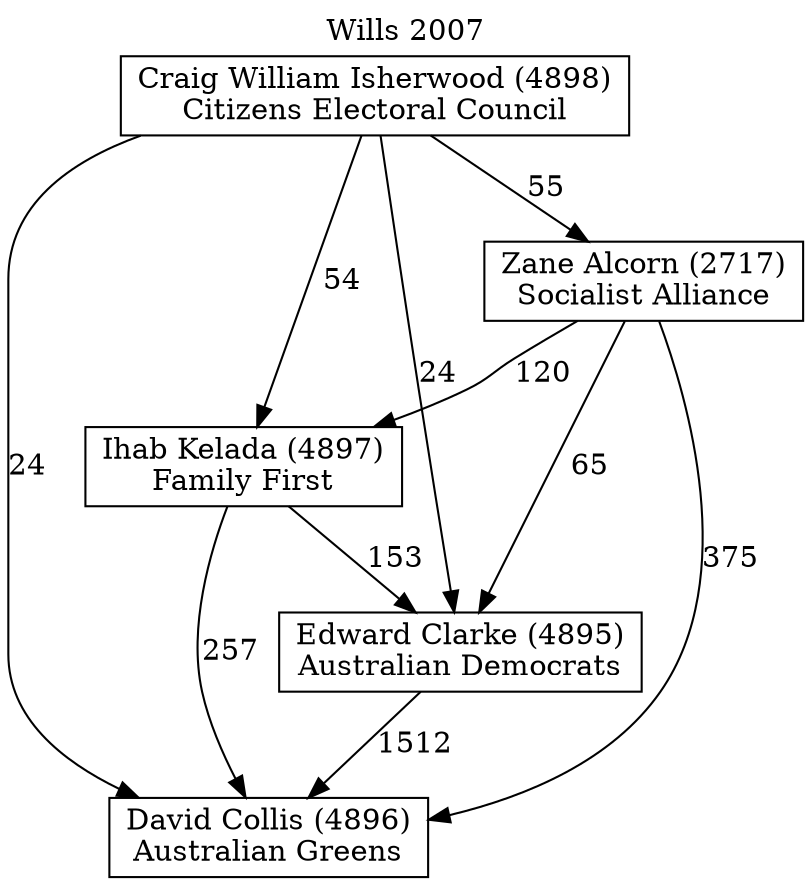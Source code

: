 // House preference flow
digraph "David Collis (4896)_Wills_2007" {
	graph [label="Wills 2007" labelloc=t mclimit=10]
	node [shape=box]
	"Craig William Isherwood (4898)" [label="Craig William Isherwood (4898)
Citizens Electoral Council"]
	"David Collis (4896)" [label="David Collis (4896)
Australian Greens"]
	"Edward Clarke (4895)" [label="Edward Clarke (4895)
Australian Democrats"]
	"Ihab Kelada (4897)" [label="Ihab Kelada (4897)
Family First"]
	"Zane Alcorn (2717)" [label="Zane Alcorn (2717)
Socialist Alliance"]
	"Craig William Isherwood (4898)" -> "David Collis (4896)" [label=24]
	"Craig William Isherwood (4898)" -> "Edward Clarke (4895)" [label=24]
	"Craig William Isherwood (4898)" -> "Ihab Kelada (4897)" [label=54]
	"Craig William Isherwood (4898)" -> "Zane Alcorn (2717)" [label=55]
	"Edward Clarke (4895)" -> "David Collis (4896)" [label=1512]
	"Ihab Kelada (4897)" -> "David Collis (4896)" [label=257]
	"Ihab Kelada (4897)" -> "Edward Clarke (4895)" [label=153]
	"Zane Alcorn (2717)" -> "David Collis (4896)" [label=375]
	"Zane Alcorn (2717)" -> "Edward Clarke (4895)" [label=65]
	"Zane Alcorn (2717)" -> "Ihab Kelada (4897)" [label=120]
}
